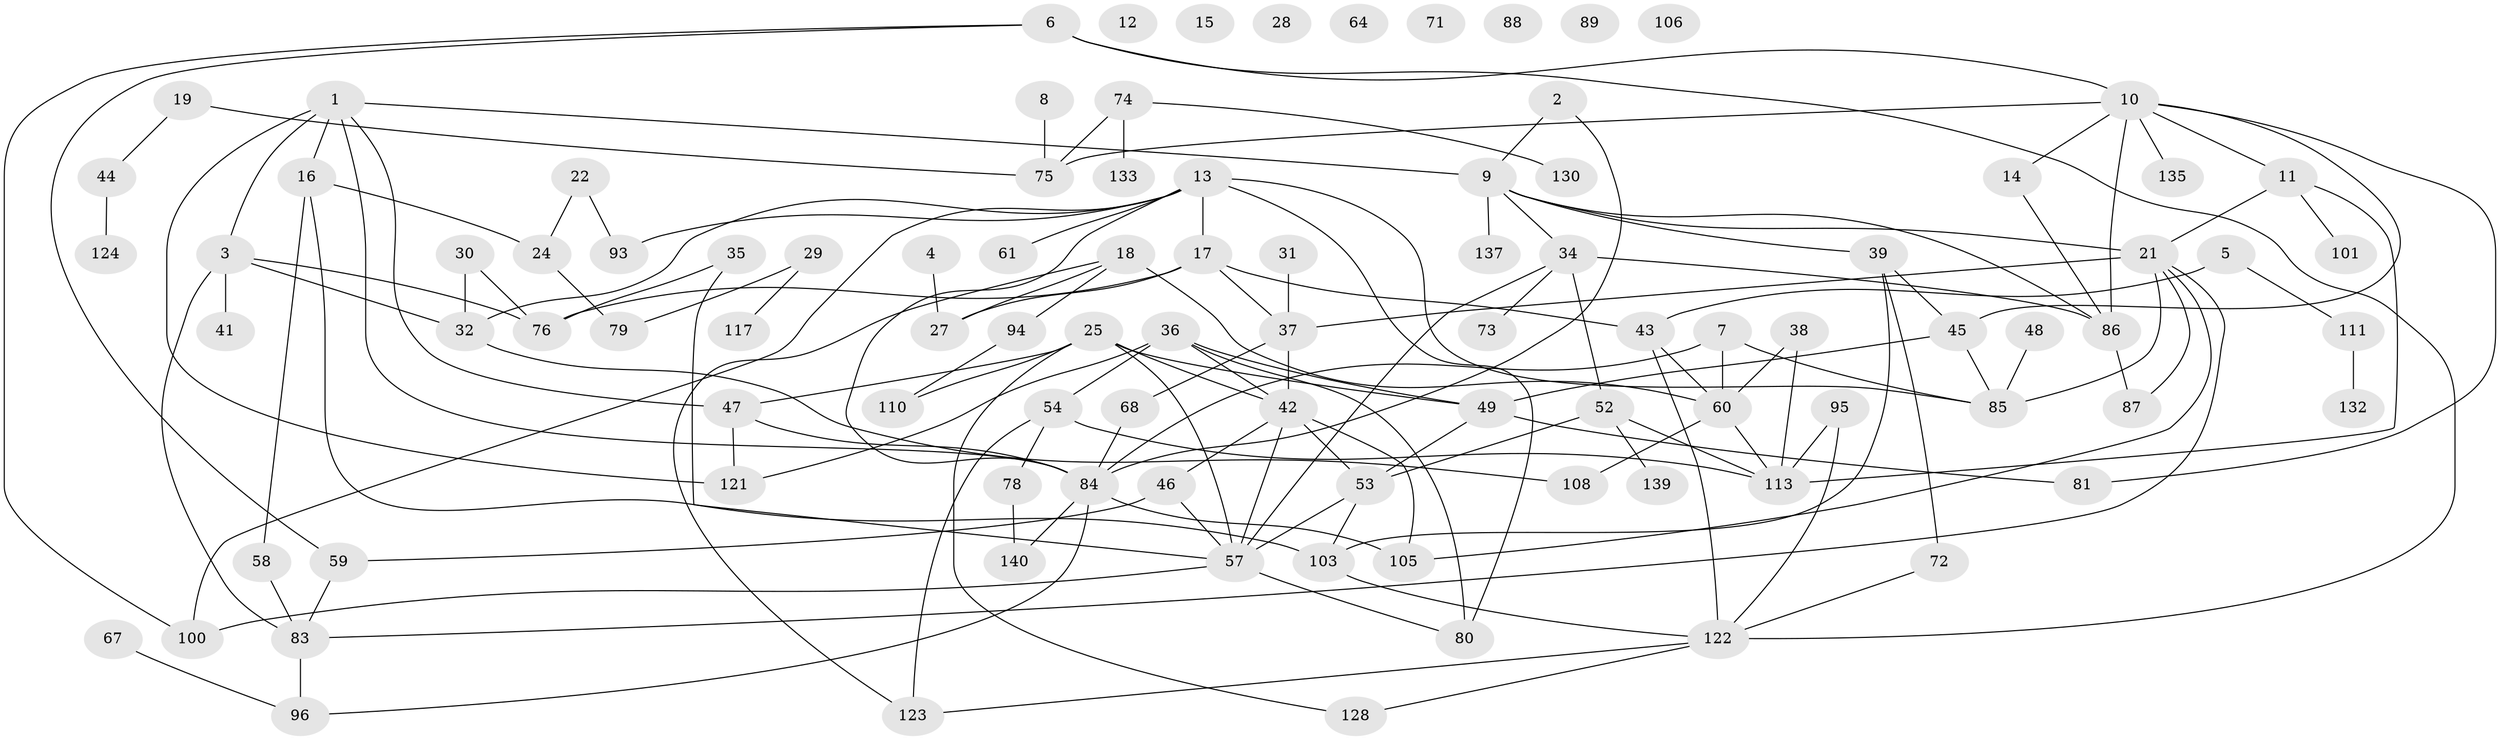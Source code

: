 // Generated by graph-tools (version 1.1) at 2025/23/03/03/25 07:23:25]
// undirected, 98 vertices, 147 edges
graph export_dot {
graph [start="1"]
  node [color=gray90,style=filled];
  1 [super="+50"];
  2;
  3 [super="+91"];
  4;
  5 [super="+55"];
  6;
  7 [super="+116"];
  8;
  9 [super="+23"];
  10 [super="+26"];
  11 [super="+114"];
  12;
  13 [super="+20"];
  14 [super="+77"];
  15;
  16;
  17 [super="+33"];
  18 [super="+51"];
  19;
  21 [super="+40"];
  22 [super="+120"];
  24;
  25 [super="+109"];
  27 [super="+99"];
  28;
  29 [super="+62"];
  30;
  31;
  32;
  34 [super="+126"];
  35 [super="+63"];
  36 [super="+107"];
  37 [super="+82"];
  38;
  39 [super="+90"];
  41;
  42 [super="+92"];
  43 [super="+69"];
  44;
  45 [super="+56"];
  46 [super="+134"];
  47 [super="+65"];
  48;
  49 [super="+131"];
  52 [super="+115"];
  53 [super="+66"];
  54 [super="+70"];
  57 [super="+138"];
  58;
  59;
  60 [super="+118"];
  61;
  64;
  67;
  68;
  71 [super="+102"];
  72;
  73;
  74;
  75 [super="+125"];
  76 [super="+136"];
  78;
  79 [super="+141"];
  80;
  81;
  83 [super="+104"];
  84 [super="+97"];
  85 [super="+129"];
  86;
  87;
  88;
  89;
  93;
  94;
  95;
  96 [super="+98"];
  100;
  101;
  103 [super="+112"];
  105;
  106;
  108 [super="+119"];
  110;
  111;
  113;
  117;
  121;
  122 [super="+127"];
  123;
  124;
  128;
  130;
  132;
  133;
  135;
  137;
  139;
  140;
  1 -- 16;
  1 -- 121;
  1 -- 84;
  1 -- 9;
  1 -- 47;
  1 -- 3;
  2 -- 9;
  2 -- 84;
  3 -- 76;
  3 -- 32;
  3 -- 83;
  3 -- 41;
  4 -- 27;
  5 -- 111;
  5 -- 43;
  6 -- 59;
  6 -- 100;
  6 -- 122;
  6 -- 10;
  7 -- 85;
  7 -- 84;
  7 -- 60;
  8 -- 75;
  9 -- 86;
  9 -- 137;
  9 -- 21;
  9 -- 34;
  9 -- 39;
  10 -- 14;
  10 -- 75 [weight=2];
  10 -- 81;
  10 -- 86;
  10 -- 135;
  10 -- 11;
  10 -- 45;
  11 -- 113;
  11 -- 101;
  11 -- 21;
  13 -- 17 [weight=2];
  13 -- 32;
  13 -- 100;
  13 -- 84;
  13 -- 80;
  13 -- 61;
  13 -- 93;
  13 -- 85;
  14 -- 86;
  16 -- 24;
  16 -- 58;
  16 -- 103;
  17 -- 37;
  17 -- 76;
  17 -- 43;
  17 -- 27;
  18 -- 60;
  18 -- 94;
  18 -- 123;
  18 -- 27;
  19 -- 44;
  19 -- 75;
  21 -- 85;
  21 -- 105;
  21 -- 37;
  21 -- 87;
  21 -- 83;
  22 -- 24;
  22 -- 93;
  24 -- 79;
  25 -- 49;
  25 -- 110;
  25 -- 128;
  25 -- 47;
  25 -- 57;
  25 -- 42;
  29 -- 79;
  29 -- 117;
  30 -- 32;
  30 -- 76;
  31 -- 37;
  32 -- 108;
  34 -- 73;
  34 -- 57;
  34 -- 86;
  34 -- 52;
  35 -- 76;
  35 -- 57;
  36 -- 49 [weight=2];
  36 -- 121;
  36 -- 80;
  36 -- 42;
  36 -- 54;
  37 -- 68;
  37 -- 42;
  38 -- 113;
  38 -- 60;
  39 -- 72;
  39 -- 45;
  39 -- 103;
  42 -- 105;
  42 -- 53;
  42 -- 57;
  42 -- 46;
  43 -- 122;
  43 -- 60;
  44 -- 124;
  45 -- 85;
  45 -- 49;
  46 -- 57;
  46 -- 59;
  47 -- 121;
  47 -- 84;
  48 -- 85;
  49 -- 81;
  49 -- 53;
  52 -- 53;
  52 -- 113;
  52 -- 139;
  53 -- 57;
  53 -- 103;
  54 -- 78;
  54 -- 123;
  54 -- 113;
  57 -- 80;
  57 -- 100;
  58 -- 83;
  59 -- 83;
  60 -- 113;
  60 -- 108;
  67 -- 96;
  68 -- 84;
  72 -- 122;
  74 -- 130;
  74 -- 133;
  74 -- 75;
  78 -- 140;
  83 -- 96;
  84 -- 105;
  84 -- 140;
  84 -- 96;
  86 -- 87;
  94 -- 110;
  95 -- 113;
  95 -- 122;
  103 -- 122;
  111 -- 132;
  122 -- 123;
  122 -- 128;
}
